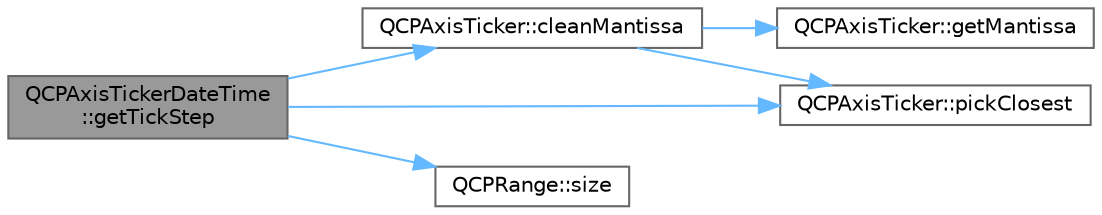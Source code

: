 digraph "QCPAxisTickerDateTime::getTickStep"
{
 // LATEX_PDF_SIZE
  bgcolor="transparent";
  edge [fontname=Helvetica,fontsize=10,labelfontname=Helvetica,labelfontsize=10];
  node [fontname=Helvetica,fontsize=10,shape=box,height=0.2,width=0.4];
  rankdir="LR";
  Node1 [label="QCPAxisTickerDateTime\l::getTickStep",height=0.2,width=0.4,color="gray40", fillcolor="grey60", style="filled", fontcolor="black",tooltip=" "];
  Node1 -> Node2 [color="steelblue1",style="solid"];
  Node2 [label="QCPAxisTicker::cleanMantissa",height=0.2,width=0.4,color="grey40", fillcolor="white", style="filled",URL="$class_q_c_p_axis_ticker.html#ac7df6c72876b7abd67c932663a0b0f6a",tooltip=" "];
  Node2 -> Node3 [color="steelblue1",style="solid"];
  Node3 [label="QCPAxisTicker::getMantissa",height=0.2,width=0.4,color="grey40", fillcolor="white", style="filled",URL="$class_q_c_p_axis_ticker.html#a2f1e223bafbf2cec7c3ba8b08d5c77e8",tooltip=" "];
  Node2 -> Node4 [color="steelblue1",style="solid"];
  Node4 [label="QCPAxisTicker::pickClosest",height=0.2,width=0.4,color="grey40", fillcolor="white", style="filled",URL="$class_q_c_p_axis_ticker.html#a4ea0a7c4ca1c610f92b9bd5944ab4260",tooltip=" "];
  Node1 -> Node4 [color="steelblue1",style="solid"];
  Node1 -> Node5 [color="steelblue1",style="solid"];
  Node5 [label="QCPRange::size",height=0.2,width=0.4,color="grey40", fillcolor="white", style="filled",URL="$class_q_c_p_range.html#a62326e7cc4316b96df6a60813230e63f",tooltip=" "];
}
